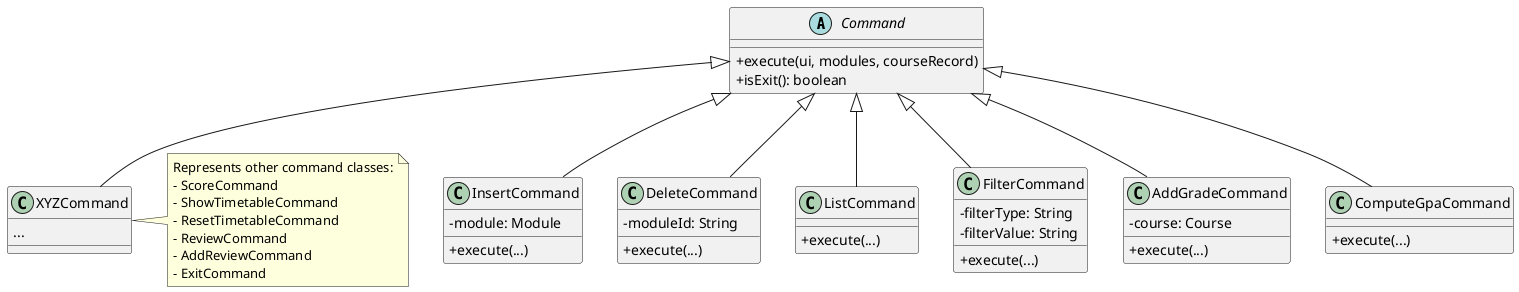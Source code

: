 @startuml
skinparam classAttributeIconSize 0

abstract class Command {
  + execute(ui, modules, courseRecord)
  + isExit(): boolean
}

class InsertCommand {
  - module: Module
  + execute(...)
}

class DeleteCommand {
  - moduleId: String
  + execute(...)
}

class ListCommand {
  + execute(...)
}

class FilterCommand {
  - filterType: String
  - filterValue: String
  + execute(...)
}

class AddGradeCommand {
  - course: Course
  + execute(...)
}

class ComputeGpaCommand {
  + execute(...)
}

class XYZCommand {
  ...
}

Command <|-- InsertCommand
Command <|-- DeleteCommand
Command <|-- ListCommand
Command <|-- FilterCommand
Command <|-- AddGradeCommand
Command <|-- ComputeGpaCommand
Command <|-- XYZCommand

note right of XYZCommand
  Represents other command classes:
  - ScoreCommand
  - ShowTimetableCommand
  - ResetTimetableCommand
  - ReviewCommand
  - AddReviewCommand
  - ExitCommand
end note

@enduml